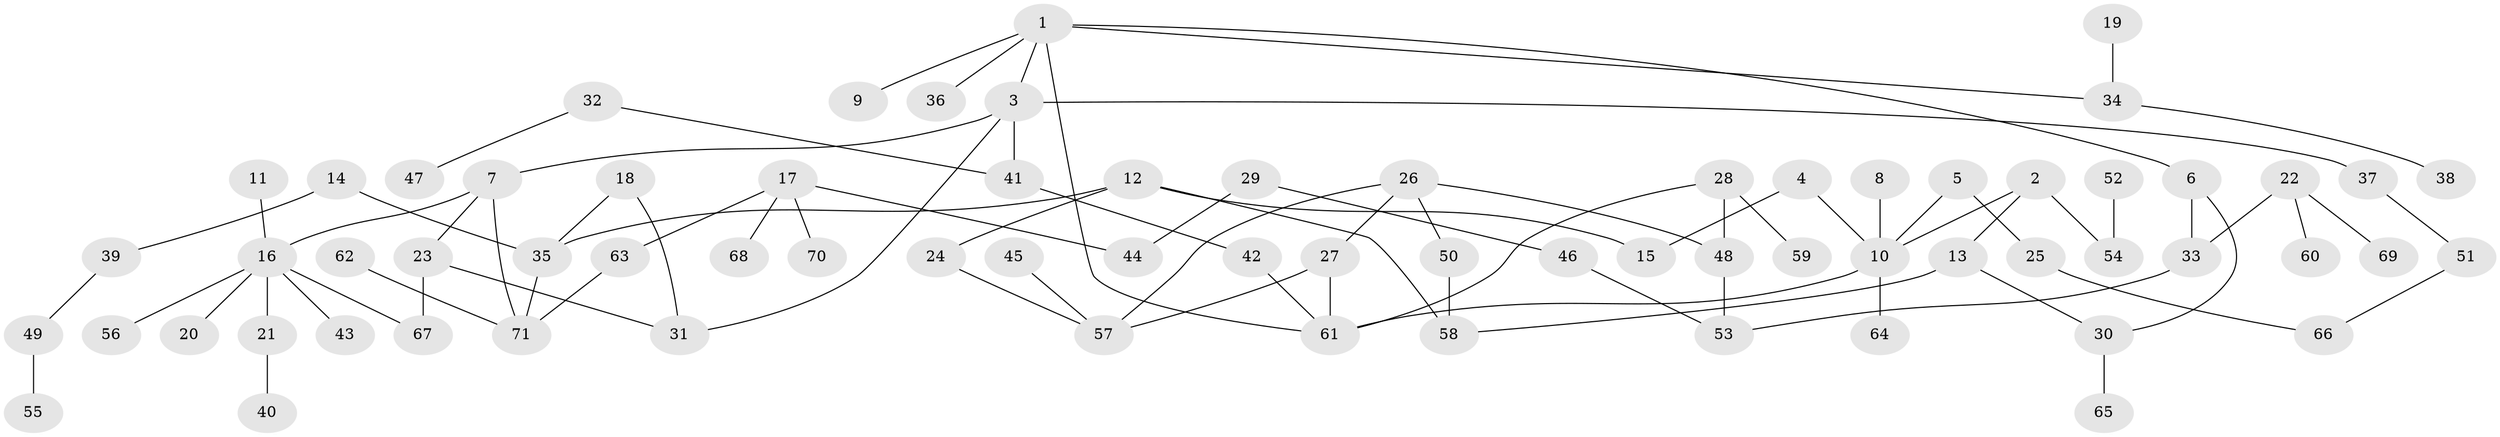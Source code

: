 // original degree distribution, {5: 0.0423728813559322, 7: 0.00847457627118644, 6: 0.01694915254237288, 3: 0.211864406779661, 2: 0.2796610169491525, 4: 0.07627118644067797, 1: 0.3644067796610169}
// Generated by graph-tools (version 1.1) at 2025/36/03/04/25 23:36:01]
// undirected, 71 vertices, 84 edges
graph export_dot {
  node [color=gray90,style=filled];
  1;
  2;
  3;
  4;
  5;
  6;
  7;
  8;
  9;
  10;
  11;
  12;
  13;
  14;
  15;
  16;
  17;
  18;
  19;
  20;
  21;
  22;
  23;
  24;
  25;
  26;
  27;
  28;
  29;
  30;
  31;
  32;
  33;
  34;
  35;
  36;
  37;
  38;
  39;
  40;
  41;
  42;
  43;
  44;
  45;
  46;
  47;
  48;
  49;
  50;
  51;
  52;
  53;
  54;
  55;
  56;
  57;
  58;
  59;
  60;
  61;
  62;
  63;
  64;
  65;
  66;
  67;
  68;
  69;
  70;
  71;
  1 -- 3 [weight=1.0];
  1 -- 6 [weight=1.0];
  1 -- 9 [weight=1.0];
  1 -- 34 [weight=1.0];
  1 -- 36 [weight=1.0];
  1 -- 61 [weight=1.0];
  2 -- 10 [weight=1.0];
  2 -- 13 [weight=1.0];
  2 -- 54 [weight=1.0];
  3 -- 7 [weight=1.0];
  3 -- 31 [weight=1.0];
  3 -- 37 [weight=1.0];
  3 -- 41 [weight=1.0];
  4 -- 10 [weight=1.0];
  4 -- 15 [weight=1.0];
  5 -- 10 [weight=1.0];
  5 -- 25 [weight=1.0];
  6 -- 30 [weight=1.0];
  6 -- 33 [weight=1.0];
  7 -- 16 [weight=1.0];
  7 -- 23 [weight=1.0];
  7 -- 71 [weight=1.0];
  8 -- 10 [weight=1.0];
  10 -- 61 [weight=1.0];
  10 -- 64 [weight=1.0];
  11 -- 16 [weight=1.0];
  12 -- 15 [weight=1.0];
  12 -- 24 [weight=2.0];
  12 -- 35 [weight=1.0];
  12 -- 58 [weight=1.0];
  13 -- 30 [weight=1.0];
  13 -- 58 [weight=1.0];
  14 -- 35 [weight=1.0];
  14 -- 39 [weight=1.0];
  16 -- 20 [weight=1.0];
  16 -- 21 [weight=1.0];
  16 -- 43 [weight=1.0];
  16 -- 56 [weight=1.0];
  16 -- 67 [weight=1.0];
  17 -- 44 [weight=1.0];
  17 -- 63 [weight=1.0];
  17 -- 68 [weight=1.0];
  17 -- 70 [weight=1.0];
  18 -- 31 [weight=1.0];
  18 -- 35 [weight=1.0];
  19 -- 34 [weight=1.0];
  21 -- 40 [weight=1.0];
  22 -- 33 [weight=1.0];
  22 -- 60 [weight=1.0];
  22 -- 69 [weight=1.0];
  23 -- 31 [weight=1.0];
  23 -- 67 [weight=1.0];
  24 -- 57 [weight=1.0];
  25 -- 66 [weight=1.0];
  26 -- 27 [weight=1.0];
  26 -- 48 [weight=1.0];
  26 -- 50 [weight=1.0];
  26 -- 57 [weight=1.0];
  27 -- 57 [weight=1.0];
  27 -- 61 [weight=1.0];
  28 -- 48 [weight=1.0];
  28 -- 59 [weight=1.0];
  28 -- 61 [weight=1.0];
  29 -- 44 [weight=1.0];
  29 -- 46 [weight=1.0];
  30 -- 65 [weight=1.0];
  32 -- 41 [weight=1.0];
  32 -- 47 [weight=1.0];
  33 -- 53 [weight=1.0];
  34 -- 38 [weight=1.0];
  35 -- 71 [weight=1.0];
  37 -- 51 [weight=1.0];
  39 -- 49 [weight=1.0];
  41 -- 42 [weight=1.0];
  42 -- 61 [weight=1.0];
  45 -- 57 [weight=1.0];
  46 -- 53 [weight=1.0];
  48 -- 53 [weight=1.0];
  49 -- 55 [weight=1.0];
  50 -- 58 [weight=1.0];
  51 -- 66 [weight=1.0];
  52 -- 54 [weight=1.0];
  62 -- 71 [weight=1.0];
  63 -- 71 [weight=1.0];
}
